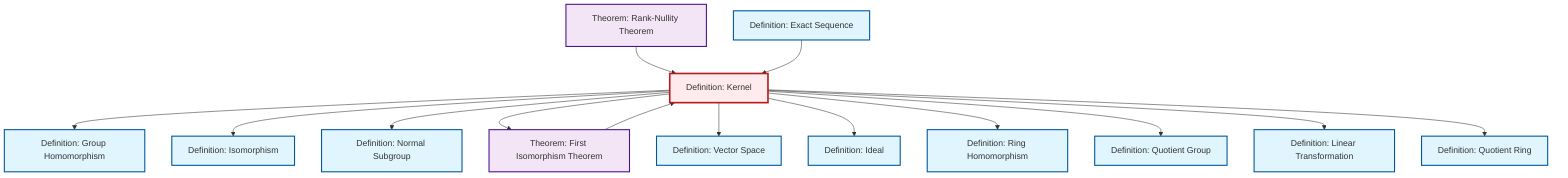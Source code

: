 graph TD
    classDef definition fill:#e1f5fe,stroke:#01579b,stroke-width:2px
    classDef theorem fill:#f3e5f5,stroke:#4a148c,stroke-width:2px
    classDef axiom fill:#fff3e0,stroke:#e65100,stroke-width:2px
    classDef example fill:#e8f5e9,stroke:#1b5e20,stroke-width:2px
    classDef current fill:#ffebee,stroke:#b71c1c,stroke-width:3px
    def-kernel["Definition: Kernel"]:::definition
    def-quotient-ring["Definition: Quotient Ring"]:::definition
    def-linear-transformation["Definition: Linear Transformation"]:::definition
    def-vector-space["Definition: Vector Space"]:::definition
    def-ring-homomorphism["Definition: Ring Homomorphism"]:::definition
    def-ideal["Definition: Ideal"]:::definition
    thm-rank-nullity["Theorem: Rank-Nullity Theorem"]:::theorem
    def-homomorphism["Definition: Group Homomorphism"]:::definition
    def-normal-subgroup["Definition: Normal Subgroup"]:::definition
    def-isomorphism["Definition: Isomorphism"]:::definition
    def-quotient-group["Definition: Quotient Group"]:::definition
    def-exact-sequence["Definition: Exact Sequence"]:::definition
    thm-first-isomorphism["Theorem: First Isomorphism Theorem"]:::theorem
    def-kernel --> def-homomorphism
    def-kernel --> def-isomorphism
    thm-first-isomorphism --> def-kernel
    def-kernel --> def-normal-subgroup
    thm-rank-nullity --> def-kernel
    def-kernel --> thm-first-isomorphism
    def-kernel --> def-vector-space
    def-kernel --> def-ideal
    def-kernel --> def-ring-homomorphism
    def-kernel --> def-quotient-group
    def-exact-sequence --> def-kernel
    def-kernel --> def-linear-transformation
    def-kernel --> def-quotient-ring
    class def-kernel current